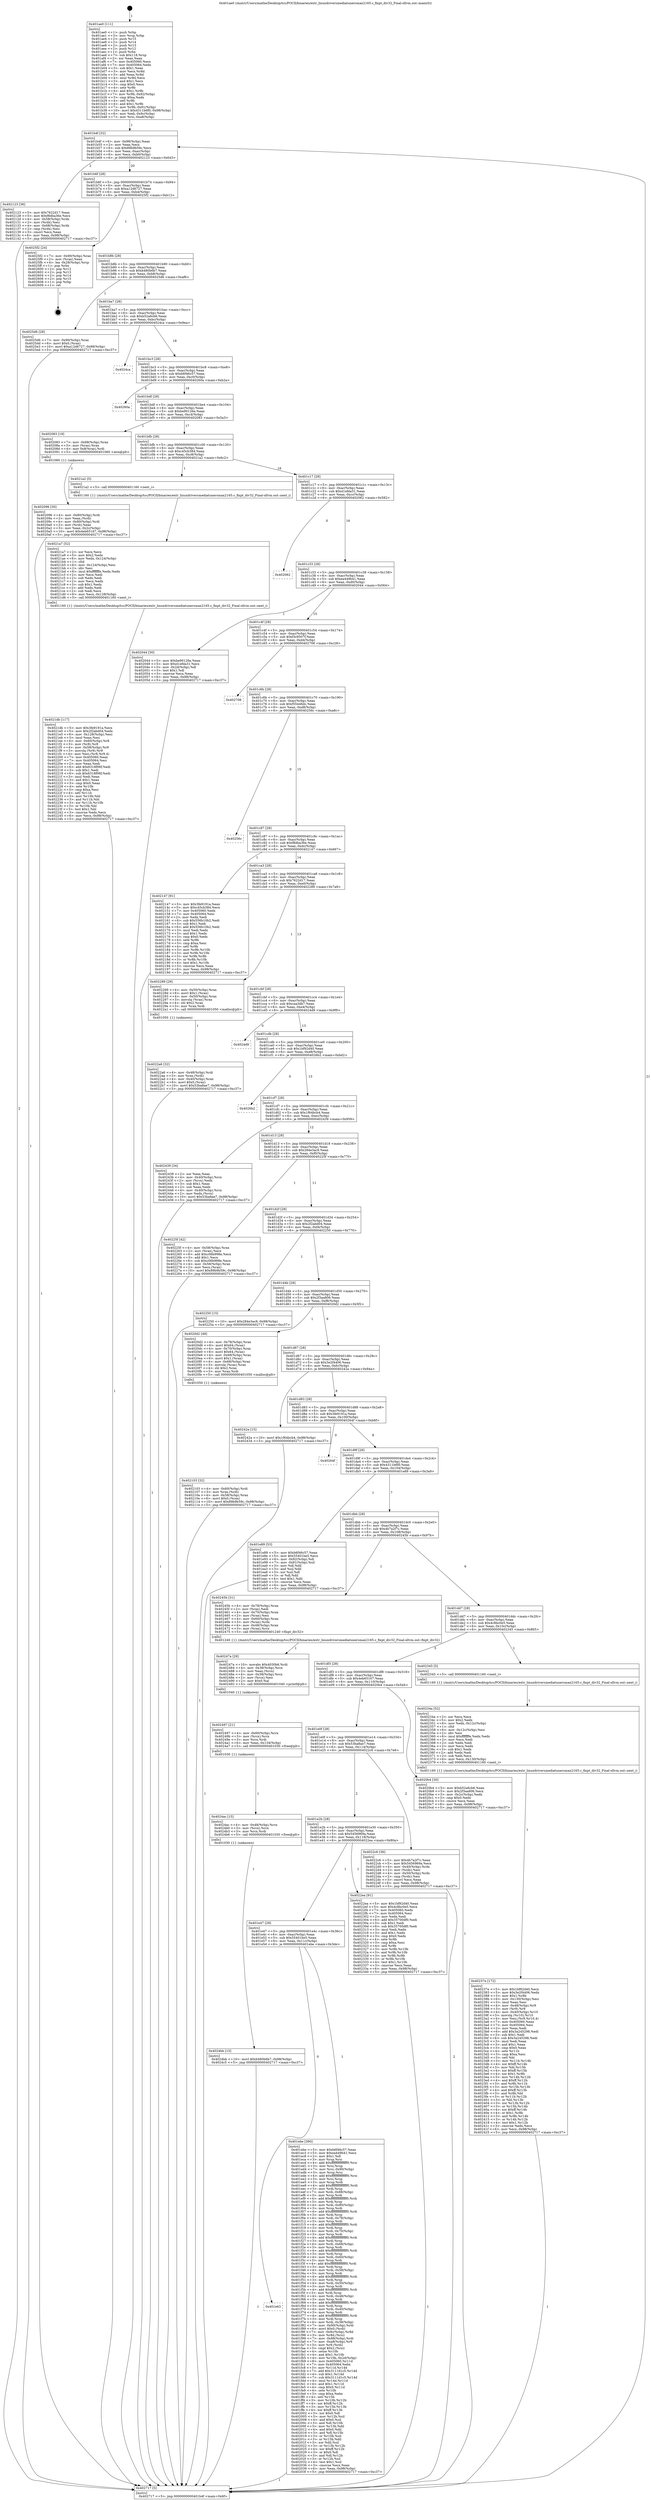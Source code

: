 digraph "0x401ae0" {
  label = "0x401ae0 (/mnt/c/Users/mathe/Desktop/tcc/POCII/binaries/extr_linuxdriversmediatunersmax2165.c_fixpt_div32_Final-ollvm.out::main(0))"
  labelloc = "t"
  node[shape=record]

  Entry [label="",width=0.3,height=0.3,shape=circle,fillcolor=black,style=filled]
  "0x401b4f" [label="{
     0x401b4f [32]\l
     | [instrs]\l
     &nbsp;&nbsp;0x401b4f \<+6\>: mov -0x98(%rbp),%eax\l
     &nbsp;&nbsp;0x401b55 \<+2\>: mov %eax,%ecx\l
     &nbsp;&nbsp;0x401b57 \<+6\>: sub $0x89b9b59c,%ecx\l
     &nbsp;&nbsp;0x401b5d \<+6\>: mov %eax,-0xac(%rbp)\l
     &nbsp;&nbsp;0x401b63 \<+6\>: mov %ecx,-0xb0(%rbp)\l
     &nbsp;&nbsp;0x401b69 \<+6\>: je 0000000000402123 \<main+0x643\>\l
  }"]
  "0x402123" [label="{
     0x402123 [36]\l
     | [instrs]\l
     &nbsp;&nbsp;0x402123 \<+5\>: mov $0x7622d17,%eax\l
     &nbsp;&nbsp;0x402128 \<+5\>: mov $0xf8dba36e,%ecx\l
     &nbsp;&nbsp;0x40212d \<+4\>: mov -0x58(%rbp),%rdx\l
     &nbsp;&nbsp;0x402131 \<+2\>: mov (%rdx),%esi\l
     &nbsp;&nbsp;0x402133 \<+4\>: mov -0x68(%rbp),%rdx\l
     &nbsp;&nbsp;0x402137 \<+2\>: cmp (%rdx),%esi\l
     &nbsp;&nbsp;0x402139 \<+3\>: cmovl %ecx,%eax\l
     &nbsp;&nbsp;0x40213c \<+6\>: mov %eax,-0x98(%rbp)\l
     &nbsp;&nbsp;0x402142 \<+5\>: jmp 0000000000402717 \<main+0xc37\>\l
  }"]
  "0x401b6f" [label="{
     0x401b6f [28]\l
     | [instrs]\l
     &nbsp;&nbsp;0x401b6f \<+5\>: jmp 0000000000401b74 \<main+0x94\>\l
     &nbsp;&nbsp;0x401b74 \<+6\>: mov -0xac(%rbp),%eax\l
     &nbsp;&nbsp;0x401b7a \<+5\>: sub $0xa12d6727,%eax\l
     &nbsp;&nbsp;0x401b7f \<+6\>: mov %eax,-0xb4(%rbp)\l
     &nbsp;&nbsp;0x401b85 \<+6\>: je 00000000004025f2 \<main+0xb12\>\l
  }"]
  Exit [label="",width=0.3,height=0.3,shape=circle,fillcolor=black,style=filled,peripheries=2]
  "0x4025f2" [label="{
     0x4025f2 [24]\l
     | [instrs]\l
     &nbsp;&nbsp;0x4025f2 \<+7\>: mov -0x90(%rbp),%rax\l
     &nbsp;&nbsp;0x4025f9 \<+2\>: mov (%rax),%eax\l
     &nbsp;&nbsp;0x4025fb \<+4\>: lea -0x28(%rbp),%rsp\l
     &nbsp;&nbsp;0x4025ff \<+1\>: pop %rbx\l
     &nbsp;&nbsp;0x402600 \<+2\>: pop %r12\l
     &nbsp;&nbsp;0x402602 \<+2\>: pop %r13\l
     &nbsp;&nbsp;0x402604 \<+2\>: pop %r14\l
     &nbsp;&nbsp;0x402606 \<+2\>: pop %r15\l
     &nbsp;&nbsp;0x402608 \<+1\>: pop %rbp\l
     &nbsp;&nbsp;0x402609 \<+1\>: ret\l
  }"]
  "0x401b8b" [label="{
     0x401b8b [28]\l
     | [instrs]\l
     &nbsp;&nbsp;0x401b8b \<+5\>: jmp 0000000000401b90 \<main+0xb0\>\l
     &nbsp;&nbsp;0x401b90 \<+6\>: mov -0xac(%rbp),%eax\l
     &nbsp;&nbsp;0x401b96 \<+5\>: sub $0xb480b6b7,%eax\l
     &nbsp;&nbsp;0x401b9b \<+6\>: mov %eax,-0xb8(%rbp)\l
     &nbsp;&nbsp;0x401ba1 \<+6\>: je 00000000004025d6 \<main+0xaf6\>\l
  }"]
  "0x4024bb" [label="{
     0x4024bb [15]\l
     | [instrs]\l
     &nbsp;&nbsp;0x4024bb \<+10\>: movl $0xb480b6b7,-0x98(%rbp)\l
     &nbsp;&nbsp;0x4024c5 \<+5\>: jmp 0000000000402717 \<main+0xc37\>\l
  }"]
  "0x4025d6" [label="{
     0x4025d6 [28]\l
     | [instrs]\l
     &nbsp;&nbsp;0x4025d6 \<+7\>: mov -0x90(%rbp),%rax\l
     &nbsp;&nbsp;0x4025dd \<+6\>: movl $0x0,(%rax)\l
     &nbsp;&nbsp;0x4025e3 \<+10\>: movl $0xa12d6727,-0x98(%rbp)\l
     &nbsp;&nbsp;0x4025ed \<+5\>: jmp 0000000000402717 \<main+0xc37\>\l
  }"]
  "0x401ba7" [label="{
     0x401ba7 [28]\l
     | [instrs]\l
     &nbsp;&nbsp;0x401ba7 \<+5\>: jmp 0000000000401bac \<main+0xcc\>\l
     &nbsp;&nbsp;0x401bac \<+6\>: mov -0xac(%rbp),%eax\l
     &nbsp;&nbsp;0x401bb2 \<+5\>: sub $0xb52a6cb6,%eax\l
     &nbsp;&nbsp;0x401bb7 \<+6\>: mov %eax,-0xbc(%rbp)\l
     &nbsp;&nbsp;0x401bbd \<+6\>: je 00000000004024ca \<main+0x9ea\>\l
  }"]
  "0x4024ac" [label="{
     0x4024ac [15]\l
     | [instrs]\l
     &nbsp;&nbsp;0x4024ac \<+4\>: mov -0x48(%rbp),%rcx\l
     &nbsp;&nbsp;0x4024b0 \<+3\>: mov (%rcx),%rcx\l
     &nbsp;&nbsp;0x4024b3 \<+3\>: mov %rcx,%rdi\l
     &nbsp;&nbsp;0x4024b6 \<+5\>: call 0000000000401030 \<free@plt\>\l
     | [calls]\l
     &nbsp;&nbsp;0x401030 \{1\} (unknown)\l
  }"]
  "0x4024ca" [label="{
     0x4024ca\l
  }", style=dashed]
  "0x401bc3" [label="{
     0x401bc3 [28]\l
     | [instrs]\l
     &nbsp;&nbsp;0x401bc3 \<+5\>: jmp 0000000000401bc8 \<main+0xe8\>\l
     &nbsp;&nbsp;0x401bc8 \<+6\>: mov -0xac(%rbp),%eax\l
     &nbsp;&nbsp;0x401bce \<+5\>: sub $0xb6f46c57,%eax\l
     &nbsp;&nbsp;0x401bd3 \<+6\>: mov %eax,-0xc0(%rbp)\l
     &nbsp;&nbsp;0x401bd9 \<+6\>: je 000000000040260a \<main+0xb2a\>\l
  }"]
  "0x402497" [label="{
     0x402497 [21]\l
     | [instrs]\l
     &nbsp;&nbsp;0x402497 \<+4\>: mov -0x60(%rbp),%rcx\l
     &nbsp;&nbsp;0x40249b \<+3\>: mov (%rcx),%rcx\l
     &nbsp;&nbsp;0x40249e \<+3\>: mov %rcx,%rdi\l
     &nbsp;&nbsp;0x4024a1 \<+6\>: mov %eax,-0x134(%rbp)\l
     &nbsp;&nbsp;0x4024a7 \<+5\>: call 0000000000401030 \<free@plt\>\l
     | [calls]\l
     &nbsp;&nbsp;0x401030 \{1\} (unknown)\l
  }"]
  "0x40260a" [label="{
     0x40260a\l
  }", style=dashed]
  "0x401bdf" [label="{
     0x401bdf [28]\l
     | [instrs]\l
     &nbsp;&nbsp;0x401bdf \<+5\>: jmp 0000000000401be4 \<main+0x104\>\l
     &nbsp;&nbsp;0x401be4 \<+6\>: mov -0xac(%rbp),%eax\l
     &nbsp;&nbsp;0x401bea \<+5\>: sub $0xbe90126e,%eax\l
     &nbsp;&nbsp;0x401bef \<+6\>: mov %eax,-0xc4(%rbp)\l
     &nbsp;&nbsp;0x401bf5 \<+6\>: je 0000000000402083 \<main+0x5a3\>\l
  }"]
  "0x40247a" [label="{
     0x40247a [29]\l
     | [instrs]\l
     &nbsp;&nbsp;0x40247a \<+10\>: movabs $0x4030b6,%rdi\l
     &nbsp;&nbsp;0x402484 \<+4\>: mov -0x38(%rbp),%rcx\l
     &nbsp;&nbsp;0x402488 \<+2\>: mov %eax,(%rcx)\l
     &nbsp;&nbsp;0x40248a \<+4\>: mov -0x38(%rbp),%rcx\l
     &nbsp;&nbsp;0x40248e \<+2\>: mov (%rcx),%esi\l
     &nbsp;&nbsp;0x402490 \<+2\>: mov $0x0,%al\l
     &nbsp;&nbsp;0x402492 \<+5\>: call 0000000000401040 \<printf@plt\>\l
     | [calls]\l
     &nbsp;&nbsp;0x401040 \{1\} (unknown)\l
  }"]
  "0x402083" [label="{
     0x402083 [19]\l
     | [instrs]\l
     &nbsp;&nbsp;0x402083 \<+7\>: mov -0x88(%rbp),%rax\l
     &nbsp;&nbsp;0x40208a \<+3\>: mov (%rax),%rax\l
     &nbsp;&nbsp;0x40208d \<+4\>: mov 0x8(%rax),%rdi\l
     &nbsp;&nbsp;0x402091 \<+5\>: call 0000000000401060 \<atoi@plt\>\l
     | [calls]\l
     &nbsp;&nbsp;0x401060 \{1\} (unknown)\l
  }"]
  "0x401bfb" [label="{
     0x401bfb [28]\l
     | [instrs]\l
     &nbsp;&nbsp;0x401bfb \<+5\>: jmp 0000000000401c00 \<main+0x120\>\l
     &nbsp;&nbsp;0x401c00 \<+6\>: mov -0xac(%rbp),%eax\l
     &nbsp;&nbsp;0x401c06 \<+5\>: sub $0xc45cb384,%eax\l
     &nbsp;&nbsp;0x401c0b \<+6\>: mov %eax,-0xc8(%rbp)\l
     &nbsp;&nbsp;0x401c11 \<+6\>: je 00000000004021a2 \<main+0x6c2\>\l
  }"]
  "0x40237e" [label="{
     0x40237e [172]\l
     | [instrs]\l
     &nbsp;&nbsp;0x40237e \<+5\>: mov $0x1bf92d40,%ecx\l
     &nbsp;&nbsp;0x402383 \<+5\>: mov $0x3e2f4406,%edx\l
     &nbsp;&nbsp;0x402388 \<+3\>: mov $0x1,%r8b\l
     &nbsp;&nbsp;0x40238b \<+6\>: mov -0x130(%rbp),%esi\l
     &nbsp;&nbsp;0x402391 \<+3\>: imul %eax,%esi\l
     &nbsp;&nbsp;0x402394 \<+4\>: mov -0x48(%rbp),%r9\l
     &nbsp;&nbsp;0x402398 \<+3\>: mov (%r9),%r9\l
     &nbsp;&nbsp;0x40239b \<+4\>: mov -0x40(%rbp),%r10\l
     &nbsp;&nbsp;0x40239f \<+3\>: movslq (%r10),%r10\l
     &nbsp;&nbsp;0x4023a2 \<+4\>: mov %esi,(%r9,%r10,4)\l
     &nbsp;&nbsp;0x4023a6 \<+7\>: mov 0x405060,%eax\l
     &nbsp;&nbsp;0x4023ad \<+7\>: mov 0x405064,%esi\l
     &nbsp;&nbsp;0x4023b4 \<+2\>: mov %eax,%edi\l
     &nbsp;&nbsp;0x4023b6 \<+6\>: add $0x3a245298,%edi\l
     &nbsp;&nbsp;0x4023bc \<+3\>: sub $0x1,%edi\l
     &nbsp;&nbsp;0x4023bf \<+6\>: sub $0x3a245298,%edi\l
     &nbsp;&nbsp;0x4023c5 \<+3\>: imul %edi,%eax\l
     &nbsp;&nbsp;0x4023c8 \<+3\>: and $0x1,%eax\l
     &nbsp;&nbsp;0x4023cb \<+3\>: cmp $0x0,%eax\l
     &nbsp;&nbsp;0x4023ce \<+4\>: sete %r11b\l
     &nbsp;&nbsp;0x4023d2 \<+3\>: cmp $0xa,%esi\l
     &nbsp;&nbsp;0x4023d5 \<+3\>: setl %bl\l
     &nbsp;&nbsp;0x4023d8 \<+3\>: mov %r11b,%r14b\l
     &nbsp;&nbsp;0x4023db \<+4\>: xor $0xff,%r14b\l
     &nbsp;&nbsp;0x4023df \<+3\>: mov %bl,%r15b\l
     &nbsp;&nbsp;0x4023e2 \<+4\>: xor $0xff,%r15b\l
     &nbsp;&nbsp;0x4023e6 \<+4\>: xor $0x1,%r8b\l
     &nbsp;&nbsp;0x4023ea \<+3\>: mov %r14b,%r12b\l
     &nbsp;&nbsp;0x4023ed \<+4\>: and $0xff,%r12b\l
     &nbsp;&nbsp;0x4023f1 \<+3\>: and %r8b,%r11b\l
     &nbsp;&nbsp;0x4023f4 \<+3\>: mov %r15b,%r13b\l
     &nbsp;&nbsp;0x4023f7 \<+4\>: and $0xff,%r13b\l
     &nbsp;&nbsp;0x4023fb \<+3\>: and %r8b,%bl\l
     &nbsp;&nbsp;0x4023fe \<+3\>: or %r11b,%r12b\l
     &nbsp;&nbsp;0x402401 \<+3\>: or %bl,%r13b\l
     &nbsp;&nbsp;0x402404 \<+3\>: xor %r13b,%r12b\l
     &nbsp;&nbsp;0x402407 \<+3\>: or %r15b,%r14b\l
     &nbsp;&nbsp;0x40240a \<+4\>: xor $0xff,%r14b\l
     &nbsp;&nbsp;0x40240e \<+4\>: or $0x1,%r8b\l
     &nbsp;&nbsp;0x402412 \<+3\>: and %r8b,%r14b\l
     &nbsp;&nbsp;0x402415 \<+3\>: or %r14b,%r12b\l
     &nbsp;&nbsp;0x402418 \<+4\>: test $0x1,%r12b\l
     &nbsp;&nbsp;0x40241c \<+3\>: cmovne %edx,%ecx\l
     &nbsp;&nbsp;0x40241f \<+6\>: mov %ecx,-0x98(%rbp)\l
     &nbsp;&nbsp;0x402425 \<+5\>: jmp 0000000000402717 \<main+0xc37\>\l
  }"]
  "0x4021a2" [label="{
     0x4021a2 [5]\l
     | [instrs]\l
     &nbsp;&nbsp;0x4021a2 \<+5\>: call 0000000000401160 \<next_i\>\l
     | [calls]\l
     &nbsp;&nbsp;0x401160 \{1\} (/mnt/c/Users/mathe/Desktop/tcc/POCII/binaries/extr_linuxdriversmediatunersmax2165.c_fixpt_div32_Final-ollvm.out::next_i)\l
  }"]
  "0x401c17" [label="{
     0x401c17 [28]\l
     | [instrs]\l
     &nbsp;&nbsp;0x401c17 \<+5\>: jmp 0000000000401c1c \<main+0x13c\>\l
     &nbsp;&nbsp;0x401c1c \<+6\>: mov -0xac(%rbp),%eax\l
     &nbsp;&nbsp;0x401c22 \<+5\>: sub $0xd1efda31,%eax\l
     &nbsp;&nbsp;0x401c27 \<+6\>: mov %eax,-0xcc(%rbp)\l
     &nbsp;&nbsp;0x401c2d \<+6\>: je 0000000000402062 \<main+0x582\>\l
  }"]
  "0x40234a" [label="{
     0x40234a [52]\l
     | [instrs]\l
     &nbsp;&nbsp;0x40234a \<+2\>: xor %ecx,%ecx\l
     &nbsp;&nbsp;0x40234c \<+5\>: mov $0x2,%edx\l
     &nbsp;&nbsp;0x402351 \<+6\>: mov %edx,-0x12c(%rbp)\l
     &nbsp;&nbsp;0x402357 \<+1\>: cltd\l
     &nbsp;&nbsp;0x402358 \<+6\>: mov -0x12c(%rbp),%esi\l
     &nbsp;&nbsp;0x40235e \<+2\>: idiv %esi\l
     &nbsp;&nbsp;0x402360 \<+6\>: imul $0xfffffffe,%edx,%edx\l
     &nbsp;&nbsp;0x402366 \<+2\>: mov %ecx,%edi\l
     &nbsp;&nbsp;0x402368 \<+2\>: sub %edx,%edi\l
     &nbsp;&nbsp;0x40236a \<+2\>: mov %ecx,%edx\l
     &nbsp;&nbsp;0x40236c \<+3\>: sub $0x1,%edx\l
     &nbsp;&nbsp;0x40236f \<+2\>: add %edx,%edi\l
     &nbsp;&nbsp;0x402371 \<+2\>: sub %edi,%ecx\l
     &nbsp;&nbsp;0x402373 \<+6\>: mov %ecx,-0x130(%rbp)\l
     &nbsp;&nbsp;0x402379 \<+5\>: call 0000000000401160 \<next_i\>\l
     | [calls]\l
     &nbsp;&nbsp;0x401160 \{1\} (/mnt/c/Users/mathe/Desktop/tcc/POCII/binaries/extr_linuxdriversmediatunersmax2165.c_fixpt_div32_Final-ollvm.out::next_i)\l
  }"]
  "0x402062" [label="{
     0x402062\l
  }", style=dashed]
  "0x401c33" [label="{
     0x401c33 [28]\l
     | [instrs]\l
     &nbsp;&nbsp;0x401c33 \<+5\>: jmp 0000000000401c38 \<main+0x158\>\l
     &nbsp;&nbsp;0x401c38 \<+6\>: mov -0xac(%rbp),%eax\l
     &nbsp;&nbsp;0x401c3e \<+5\>: sub $0xea449b41,%eax\l
     &nbsp;&nbsp;0x401c43 \<+6\>: mov %eax,-0xd0(%rbp)\l
     &nbsp;&nbsp;0x401c49 \<+6\>: je 0000000000402044 \<main+0x564\>\l
  }"]
  "0x4022a6" [label="{
     0x4022a6 [32]\l
     | [instrs]\l
     &nbsp;&nbsp;0x4022a6 \<+4\>: mov -0x48(%rbp),%rdi\l
     &nbsp;&nbsp;0x4022aa \<+3\>: mov %rax,(%rdi)\l
     &nbsp;&nbsp;0x4022ad \<+4\>: mov -0x40(%rbp),%rax\l
     &nbsp;&nbsp;0x4022b1 \<+6\>: movl $0x0,(%rax)\l
     &nbsp;&nbsp;0x4022b7 \<+10\>: movl $0x53ba8ae7,-0x98(%rbp)\l
     &nbsp;&nbsp;0x4022c1 \<+5\>: jmp 0000000000402717 \<main+0xc37\>\l
  }"]
  "0x402044" [label="{
     0x402044 [30]\l
     | [instrs]\l
     &nbsp;&nbsp;0x402044 \<+5\>: mov $0xbe90126e,%eax\l
     &nbsp;&nbsp;0x402049 \<+5\>: mov $0xd1efda31,%ecx\l
     &nbsp;&nbsp;0x40204e \<+3\>: mov -0x2d(%rbp),%dl\l
     &nbsp;&nbsp;0x402051 \<+3\>: test $0x1,%dl\l
     &nbsp;&nbsp;0x402054 \<+3\>: cmovne %ecx,%eax\l
     &nbsp;&nbsp;0x402057 \<+6\>: mov %eax,-0x98(%rbp)\l
     &nbsp;&nbsp;0x40205d \<+5\>: jmp 0000000000402717 \<main+0xc37\>\l
  }"]
  "0x401c4f" [label="{
     0x401c4f [28]\l
     | [instrs]\l
     &nbsp;&nbsp;0x401c4f \<+5\>: jmp 0000000000401c54 \<main+0x174\>\l
     &nbsp;&nbsp;0x401c54 \<+6\>: mov -0xac(%rbp),%eax\l
     &nbsp;&nbsp;0x401c5a \<+5\>: sub $0xf3c9507f,%eax\l
     &nbsp;&nbsp;0x401c5f \<+6\>: mov %eax,-0xd4(%rbp)\l
     &nbsp;&nbsp;0x401c65 \<+6\>: je 0000000000402708 \<main+0xc28\>\l
  }"]
  "0x4021db" [label="{
     0x4021db [117]\l
     | [instrs]\l
     &nbsp;&nbsp;0x4021db \<+5\>: mov $0x3fe9191a,%ecx\l
     &nbsp;&nbsp;0x4021e0 \<+5\>: mov $0x2f2abd04,%edx\l
     &nbsp;&nbsp;0x4021e5 \<+6\>: mov -0x128(%rbp),%esi\l
     &nbsp;&nbsp;0x4021eb \<+3\>: imul %eax,%esi\l
     &nbsp;&nbsp;0x4021ee \<+4\>: mov -0x60(%rbp),%r8\l
     &nbsp;&nbsp;0x4021f2 \<+3\>: mov (%r8),%r8\l
     &nbsp;&nbsp;0x4021f5 \<+4\>: mov -0x58(%rbp),%r9\l
     &nbsp;&nbsp;0x4021f9 \<+3\>: movslq (%r9),%r9\l
     &nbsp;&nbsp;0x4021fc \<+4\>: mov %esi,(%r8,%r9,4)\l
     &nbsp;&nbsp;0x402200 \<+7\>: mov 0x405060,%eax\l
     &nbsp;&nbsp;0x402207 \<+7\>: mov 0x405064,%esi\l
     &nbsp;&nbsp;0x40220e \<+2\>: mov %eax,%edi\l
     &nbsp;&nbsp;0x402210 \<+6\>: add $0x6318f06f,%edi\l
     &nbsp;&nbsp;0x402216 \<+3\>: sub $0x1,%edi\l
     &nbsp;&nbsp;0x402219 \<+6\>: sub $0x6318f06f,%edi\l
     &nbsp;&nbsp;0x40221f \<+3\>: imul %edi,%eax\l
     &nbsp;&nbsp;0x402222 \<+3\>: and $0x1,%eax\l
     &nbsp;&nbsp;0x402225 \<+3\>: cmp $0x0,%eax\l
     &nbsp;&nbsp;0x402228 \<+4\>: sete %r10b\l
     &nbsp;&nbsp;0x40222c \<+3\>: cmp $0xa,%esi\l
     &nbsp;&nbsp;0x40222f \<+4\>: setl %r11b\l
     &nbsp;&nbsp;0x402233 \<+3\>: mov %r10b,%bl\l
     &nbsp;&nbsp;0x402236 \<+3\>: and %r11b,%bl\l
     &nbsp;&nbsp;0x402239 \<+3\>: xor %r11b,%r10b\l
     &nbsp;&nbsp;0x40223c \<+3\>: or %r10b,%bl\l
     &nbsp;&nbsp;0x40223f \<+3\>: test $0x1,%bl\l
     &nbsp;&nbsp;0x402242 \<+3\>: cmovne %edx,%ecx\l
     &nbsp;&nbsp;0x402245 \<+6\>: mov %ecx,-0x98(%rbp)\l
     &nbsp;&nbsp;0x40224b \<+5\>: jmp 0000000000402717 \<main+0xc37\>\l
  }"]
  "0x402708" [label="{
     0x402708\l
  }", style=dashed]
  "0x401c6b" [label="{
     0x401c6b [28]\l
     | [instrs]\l
     &nbsp;&nbsp;0x401c6b \<+5\>: jmp 0000000000401c70 \<main+0x190\>\l
     &nbsp;&nbsp;0x401c70 \<+6\>: mov -0xac(%rbp),%eax\l
     &nbsp;&nbsp;0x401c76 \<+5\>: sub $0xf55446dc,%eax\l
     &nbsp;&nbsp;0x401c7b \<+6\>: mov %eax,-0xd8(%rbp)\l
     &nbsp;&nbsp;0x401c81 \<+6\>: je 000000000040256c \<main+0xa8c\>\l
  }"]
  "0x4021a7" [label="{
     0x4021a7 [52]\l
     | [instrs]\l
     &nbsp;&nbsp;0x4021a7 \<+2\>: xor %ecx,%ecx\l
     &nbsp;&nbsp;0x4021a9 \<+5\>: mov $0x2,%edx\l
     &nbsp;&nbsp;0x4021ae \<+6\>: mov %edx,-0x124(%rbp)\l
     &nbsp;&nbsp;0x4021b4 \<+1\>: cltd\l
     &nbsp;&nbsp;0x4021b5 \<+6\>: mov -0x124(%rbp),%esi\l
     &nbsp;&nbsp;0x4021bb \<+2\>: idiv %esi\l
     &nbsp;&nbsp;0x4021bd \<+6\>: imul $0xfffffffe,%edx,%edx\l
     &nbsp;&nbsp;0x4021c3 \<+2\>: mov %ecx,%edi\l
     &nbsp;&nbsp;0x4021c5 \<+2\>: sub %edx,%edi\l
     &nbsp;&nbsp;0x4021c7 \<+2\>: mov %ecx,%edx\l
     &nbsp;&nbsp;0x4021c9 \<+3\>: sub $0x1,%edx\l
     &nbsp;&nbsp;0x4021cc \<+2\>: add %edx,%edi\l
     &nbsp;&nbsp;0x4021ce \<+2\>: sub %edi,%ecx\l
     &nbsp;&nbsp;0x4021d0 \<+6\>: mov %ecx,-0x128(%rbp)\l
     &nbsp;&nbsp;0x4021d6 \<+5\>: call 0000000000401160 \<next_i\>\l
     | [calls]\l
     &nbsp;&nbsp;0x401160 \{1\} (/mnt/c/Users/mathe/Desktop/tcc/POCII/binaries/extr_linuxdriversmediatunersmax2165.c_fixpt_div32_Final-ollvm.out::next_i)\l
  }"]
  "0x40256c" [label="{
     0x40256c\l
  }", style=dashed]
  "0x401c87" [label="{
     0x401c87 [28]\l
     | [instrs]\l
     &nbsp;&nbsp;0x401c87 \<+5\>: jmp 0000000000401c8c \<main+0x1ac\>\l
     &nbsp;&nbsp;0x401c8c \<+6\>: mov -0xac(%rbp),%eax\l
     &nbsp;&nbsp;0x401c92 \<+5\>: sub $0xf8dba36e,%eax\l
     &nbsp;&nbsp;0x401c97 \<+6\>: mov %eax,-0xdc(%rbp)\l
     &nbsp;&nbsp;0x401c9d \<+6\>: je 0000000000402147 \<main+0x667\>\l
  }"]
  "0x402103" [label="{
     0x402103 [32]\l
     | [instrs]\l
     &nbsp;&nbsp;0x402103 \<+4\>: mov -0x60(%rbp),%rdi\l
     &nbsp;&nbsp;0x402107 \<+3\>: mov %rax,(%rdi)\l
     &nbsp;&nbsp;0x40210a \<+4\>: mov -0x58(%rbp),%rax\l
     &nbsp;&nbsp;0x40210e \<+6\>: movl $0x0,(%rax)\l
     &nbsp;&nbsp;0x402114 \<+10\>: movl $0x89b9b59c,-0x98(%rbp)\l
     &nbsp;&nbsp;0x40211e \<+5\>: jmp 0000000000402717 \<main+0xc37\>\l
  }"]
  "0x402147" [label="{
     0x402147 [91]\l
     | [instrs]\l
     &nbsp;&nbsp;0x402147 \<+5\>: mov $0x3fe9191a,%eax\l
     &nbsp;&nbsp;0x40214c \<+5\>: mov $0xc45cb384,%ecx\l
     &nbsp;&nbsp;0x402151 \<+7\>: mov 0x405060,%edx\l
     &nbsp;&nbsp;0x402158 \<+7\>: mov 0x405064,%esi\l
     &nbsp;&nbsp;0x40215f \<+2\>: mov %edx,%edi\l
     &nbsp;&nbsp;0x402161 \<+6\>: sub $0x556b10b2,%edi\l
     &nbsp;&nbsp;0x402167 \<+3\>: sub $0x1,%edi\l
     &nbsp;&nbsp;0x40216a \<+6\>: add $0x556b10b2,%edi\l
     &nbsp;&nbsp;0x402170 \<+3\>: imul %edi,%edx\l
     &nbsp;&nbsp;0x402173 \<+3\>: and $0x1,%edx\l
     &nbsp;&nbsp;0x402176 \<+3\>: cmp $0x0,%edx\l
     &nbsp;&nbsp;0x402179 \<+4\>: sete %r8b\l
     &nbsp;&nbsp;0x40217d \<+3\>: cmp $0xa,%esi\l
     &nbsp;&nbsp;0x402180 \<+4\>: setl %r9b\l
     &nbsp;&nbsp;0x402184 \<+3\>: mov %r8b,%r10b\l
     &nbsp;&nbsp;0x402187 \<+3\>: and %r9b,%r10b\l
     &nbsp;&nbsp;0x40218a \<+3\>: xor %r9b,%r8b\l
     &nbsp;&nbsp;0x40218d \<+3\>: or %r8b,%r10b\l
     &nbsp;&nbsp;0x402190 \<+4\>: test $0x1,%r10b\l
     &nbsp;&nbsp;0x402194 \<+3\>: cmovne %ecx,%eax\l
     &nbsp;&nbsp;0x402197 \<+6\>: mov %eax,-0x98(%rbp)\l
     &nbsp;&nbsp;0x40219d \<+5\>: jmp 0000000000402717 \<main+0xc37\>\l
  }"]
  "0x401ca3" [label="{
     0x401ca3 [28]\l
     | [instrs]\l
     &nbsp;&nbsp;0x401ca3 \<+5\>: jmp 0000000000401ca8 \<main+0x1c8\>\l
     &nbsp;&nbsp;0x401ca8 \<+6\>: mov -0xac(%rbp),%eax\l
     &nbsp;&nbsp;0x401cae \<+5\>: sub $0x7622d17,%eax\l
     &nbsp;&nbsp;0x401cb3 \<+6\>: mov %eax,-0xe0(%rbp)\l
     &nbsp;&nbsp;0x401cb9 \<+6\>: je 0000000000402289 \<main+0x7a9\>\l
  }"]
  "0x402096" [label="{
     0x402096 [30]\l
     | [instrs]\l
     &nbsp;&nbsp;0x402096 \<+4\>: mov -0x80(%rbp),%rdi\l
     &nbsp;&nbsp;0x40209a \<+2\>: mov %eax,(%rdi)\l
     &nbsp;&nbsp;0x40209c \<+4\>: mov -0x80(%rbp),%rdi\l
     &nbsp;&nbsp;0x4020a0 \<+2\>: mov (%rdi),%eax\l
     &nbsp;&nbsp;0x4020a2 \<+3\>: mov %eax,-0x2c(%rbp)\l
     &nbsp;&nbsp;0x4020a5 \<+10\>: movl $0x4eb65167,-0x98(%rbp)\l
     &nbsp;&nbsp;0x4020af \<+5\>: jmp 0000000000402717 \<main+0xc37\>\l
  }"]
  "0x402289" [label="{
     0x402289 [29]\l
     | [instrs]\l
     &nbsp;&nbsp;0x402289 \<+4\>: mov -0x50(%rbp),%rax\l
     &nbsp;&nbsp;0x40228d \<+6\>: movl $0x1,(%rax)\l
     &nbsp;&nbsp;0x402293 \<+4\>: mov -0x50(%rbp),%rax\l
     &nbsp;&nbsp;0x402297 \<+3\>: movslq (%rax),%rax\l
     &nbsp;&nbsp;0x40229a \<+4\>: shl $0x2,%rax\l
     &nbsp;&nbsp;0x40229e \<+3\>: mov %rax,%rdi\l
     &nbsp;&nbsp;0x4022a1 \<+5\>: call 0000000000401050 \<malloc@plt\>\l
     | [calls]\l
     &nbsp;&nbsp;0x401050 \{1\} (unknown)\l
  }"]
  "0x401cbf" [label="{
     0x401cbf [28]\l
     | [instrs]\l
     &nbsp;&nbsp;0x401cbf \<+5\>: jmp 0000000000401cc4 \<main+0x1e4\>\l
     &nbsp;&nbsp;0x401cc4 \<+6\>: mov -0xac(%rbp),%eax\l
     &nbsp;&nbsp;0x401cca \<+5\>: sub $0xcaa3db7,%eax\l
     &nbsp;&nbsp;0x401ccf \<+6\>: mov %eax,-0xe4(%rbp)\l
     &nbsp;&nbsp;0x401cd5 \<+6\>: je 00000000004024d9 \<main+0x9f9\>\l
  }"]
  "0x401e63" [label="{
     0x401e63\l
  }", style=dashed]
  "0x4024d9" [label="{
     0x4024d9\l
  }", style=dashed]
  "0x401cdb" [label="{
     0x401cdb [28]\l
     | [instrs]\l
     &nbsp;&nbsp;0x401cdb \<+5\>: jmp 0000000000401ce0 \<main+0x200\>\l
     &nbsp;&nbsp;0x401ce0 \<+6\>: mov -0xac(%rbp),%eax\l
     &nbsp;&nbsp;0x401ce6 \<+5\>: sub $0x1bf92d40,%eax\l
     &nbsp;&nbsp;0x401ceb \<+6\>: mov %eax,-0xe8(%rbp)\l
     &nbsp;&nbsp;0x401cf1 \<+6\>: je 00000000004026b2 \<main+0xbd2\>\l
  }"]
  "0x401ebe" [label="{
     0x401ebe [390]\l
     | [instrs]\l
     &nbsp;&nbsp;0x401ebe \<+5\>: mov $0xb6f46c57,%eax\l
     &nbsp;&nbsp;0x401ec3 \<+5\>: mov $0xea449b41,%ecx\l
     &nbsp;&nbsp;0x401ec8 \<+2\>: mov $0x1,%dl\l
     &nbsp;&nbsp;0x401eca \<+3\>: mov %rsp,%rsi\l
     &nbsp;&nbsp;0x401ecd \<+4\>: add $0xfffffffffffffff0,%rsi\l
     &nbsp;&nbsp;0x401ed1 \<+3\>: mov %rsi,%rsp\l
     &nbsp;&nbsp;0x401ed4 \<+7\>: mov %rsi,-0x90(%rbp)\l
     &nbsp;&nbsp;0x401edb \<+3\>: mov %rsp,%rsi\l
     &nbsp;&nbsp;0x401ede \<+4\>: add $0xfffffffffffffff0,%rsi\l
     &nbsp;&nbsp;0x401ee2 \<+3\>: mov %rsi,%rsp\l
     &nbsp;&nbsp;0x401ee5 \<+3\>: mov %rsp,%rdi\l
     &nbsp;&nbsp;0x401ee8 \<+4\>: add $0xfffffffffffffff0,%rdi\l
     &nbsp;&nbsp;0x401eec \<+3\>: mov %rdi,%rsp\l
     &nbsp;&nbsp;0x401eef \<+7\>: mov %rdi,-0x88(%rbp)\l
     &nbsp;&nbsp;0x401ef6 \<+3\>: mov %rsp,%rdi\l
     &nbsp;&nbsp;0x401ef9 \<+4\>: add $0xfffffffffffffff0,%rdi\l
     &nbsp;&nbsp;0x401efd \<+3\>: mov %rdi,%rsp\l
     &nbsp;&nbsp;0x401f00 \<+4\>: mov %rdi,-0x80(%rbp)\l
     &nbsp;&nbsp;0x401f04 \<+3\>: mov %rsp,%rdi\l
     &nbsp;&nbsp;0x401f07 \<+4\>: add $0xfffffffffffffff0,%rdi\l
     &nbsp;&nbsp;0x401f0b \<+3\>: mov %rdi,%rsp\l
     &nbsp;&nbsp;0x401f0e \<+4\>: mov %rdi,-0x78(%rbp)\l
     &nbsp;&nbsp;0x401f12 \<+3\>: mov %rsp,%rdi\l
     &nbsp;&nbsp;0x401f15 \<+4\>: add $0xfffffffffffffff0,%rdi\l
     &nbsp;&nbsp;0x401f19 \<+3\>: mov %rdi,%rsp\l
     &nbsp;&nbsp;0x401f1c \<+4\>: mov %rdi,-0x70(%rbp)\l
     &nbsp;&nbsp;0x401f20 \<+3\>: mov %rsp,%rdi\l
     &nbsp;&nbsp;0x401f23 \<+4\>: add $0xfffffffffffffff0,%rdi\l
     &nbsp;&nbsp;0x401f27 \<+3\>: mov %rdi,%rsp\l
     &nbsp;&nbsp;0x401f2a \<+4\>: mov %rdi,-0x68(%rbp)\l
     &nbsp;&nbsp;0x401f2e \<+3\>: mov %rsp,%rdi\l
     &nbsp;&nbsp;0x401f31 \<+4\>: add $0xfffffffffffffff0,%rdi\l
     &nbsp;&nbsp;0x401f35 \<+3\>: mov %rdi,%rsp\l
     &nbsp;&nbsp;0x401f38 \<+4\>: mov %rdi,-0x60(%rbp)\l
     &nbsp;&nbsp;0x401f3c \<+3\>: mov %rsp,%rdi\l
     &nbsp;&nbsp;0x401f3f \<+4\>: add $0xfffffffffffffff0,%rdi\l
     &nbsp;&nbsp;0x401f43 \<+3\>: mov %rdi,%rsp\l
     &nbsp;&nbsp;0x401f46 \<+4\>: mov %rdi,-0x58(%rbp)\l
     &nbsp;&nbsp;0x401f4a \<+3\>: mov %rsp,%rdi\l
     &nbsp;&nbsp;0x401f4d \<+4\>: add $0xfffffffffffffff0,%rdi\l
     &nbsp;&nbsp;0x401f51 \<+3\>: mov %rdi,%rsp\l
     &nbsp;&nbsp;0x401f54 \<+4\>: mov %rdi,-0x50(%rbp)\l
     &nbsp;&nbsp;0x401f58 \<+3\>: mov %rsp,%rdi\l
     &nbsp;&nbsp;0x401f5b \<+4\>: add $0xfffffffffffffff0,%rdi\l
     &nbsp;&nbsp;0x401f5f \<+3\>: mov %rdi,%rsp\l
     &nbsp;&nbsp;0x401f62 \<+4\>: mov %rdi,-0x48(%rbp)\l
     &nbsp;&nbsp;0x401f66 \<+3\>: mov %rsp,%rdi\l
     &nbsp;&nbsp;0x401f69 \<+4\>: add $0xfffffffffffffff0,%rdi\l
     &nbsp;&nbsp;0x401f6d \<+3\>: mov %rdi,%rsp\l
     &nbsp;&nbsp;0x401f70 \<+4\>: mov %rdi,-0x40(%rbp)\l
     &nbsp;&nbsp;0x401f74 \<+3\>: mov %rsp,%rdi\l
     &nbsp;&nbsp;0x401f77 \<+4\>: add $0xfffffffffffffff0,%rdi\l
     &nbsp;&nbsp;0x401f7b \<+3\>: mov %rdi,%rsp\l
     &nbsp;&nbsp;0x401f7e \<+4\>: mov %rdi,-0x38(%rbp)\l
     &nbsp;&nbsp;0x401f82 \<+7\>: mov -0x90(%rbp),%rdi\l
     &nbsp;&nbsp;0x401f89 \<+6\>: movl $0x0,(%rdi)\l
     &nbsp;&nbsp;0x401f8f \<+7\>: mov -0x9c(%rbp),%r8d\l
     &nbsp;&nbsp;0x401f96 \<+3\>: mov %r8d,(%rsi)\l
     &nbsp;&nbsp;0x401f99 \<+7\>: mov -0x88(%rbp),%rdi\l
     &nbsp;&nbsp;0x401fa0 \<+7\>: mov -0xa8(%rbp),%r9\l
     &nbsp;&nbsp;0x401fa7 \<+3\>: mov %r9,(%rdi)\l
     &nbsp;&nbsp;0x401faa \<+3\>: cmpl $0x2,(%rsi)\l
     &nbsp;&nbsp;0x401fad \<+4\>: setne %r10b\l
     &nbsp;&nbsp;0x401fb1 \<+4\>: and $0x1,%r10b\l
     &nbsp;&nbsp;0x401fb5 \<+4\>: mov %r10b,-0x2d(%rbp)\l
     &nbsp;&nbsp;0x401fb9 \<+8\>: mov 0x405060,%r11d\l
     &nbsp;&nbsp;0x401fc1 \<+7\>: mov 0x405064,%ebx\l
     &nbsp;&nbsp;0x401fc8 \<+3\>: mov %r11d,%r14d\l
     &nbsp;&nbsp;0x401fcb \<+7\>: add $0x3111d1c5,%r14d\l
     &nbsp;&nbsp;0x401fd2 \<+4\>: sub $0x1,%r14d\l
     &nbsp;&nbsp;0x401fd6 \<+7\>: sub $0x3111d1c5,%r14d\l
     &nbsp;&nbsp;0x401fdd \<+4\>: imul %r14d,%r11d\l
     &nbsp;&nbsp;0x401fe1 \<+4\>: and $0x1,%r11d\l
     &nbsp;&nbsp;0x401fe5 \<+4\>: cmp $0x0,%r11d\l
     &nbsp;&nbsp;0x401fe9 \<+4\>: sete %r10b\l
     &nbsp;&nbsp;0x401fed \<+3\>: cmp $0xa,%ebx\l
     &nbsp;&nbsp;0x401ff0 \<+4\>: setl %r15b\l
     &nbsp;&nbsp;0x401ff4 \<+3\>: mov %r10b,%r12b\l
     &nbsp;&nbsp;0x401ff7 \<+4\>: xor $0xff,%r12b\l
     &nbsp;&nbsp;0x401ffb \<+3\>: mov %r15b,%r13b\l
     &nbsp;&nbsp;0x401ffe \<+4\>: xor $0xff,%r13b\l
     &nbsp;&nbsp;0x402002 \<+3\>: xor $0x0,%dl\l
     &nbsp;&nbsp;0x402005 \<+3\>: mov %r12b,%sil\l
     &nbsp;&nbsp;0x402008 \<+4\>: and $0x0,%sil\l
     &nbsp;&nbsp;0x40200c \<+3\>: and %dl,%r10b\l
     &nbsp;&nbsp;0x40200f \<+3\>: mov %r13b,%dil\l
     &nbsp;&nbsp;0x402012 \<+4\>: and $0x0,%dil\l
     &nbsp;&nbsp;0x402016 \<+3\>: and %dl,%r15b\l
     &nbsp;&nbsp;0x402019 \<+3\>: or %r10b,%sil\l
     &nbsp;&nbsp;0x40201c \<+3\>: or %r15b,%dil\l
     &nbsp;&nbsp;0x40201f \<+3\>: xor %dil,%sil\l
     &nbsp;&nbsp;0x402022 \<+3\>: or %r13b,%r12b\l
     &nbsp;&nbsp;0x402025 \<+4\>: xor $0xff,%r12b\l
     &nbsp;&nbsp;0x402029 \<+3\>: or $0x0,%dl\l
     &nbsp;&nbsp;0x40202c \<+3\>: and %dl,%r12b\l
     &nbsp;&nbsp;0x40202f \<+3\>: or %r12b,%sil\l
     &nbsp;&nbsp;0x402032 \<+4\>: test $0x1,%sil\l
     &nbsp;&nbsp;0x402036 \<+3\>: cmovne %ecx,%eax\l
     &nbsp;&nbsp;0x402039 \<+6\>: mov %eax,-0x98(%rbp)\l
     &nbsp;&nbsp;0x40203f \<+5\>: jmp 0000000000402717 \<main+0xc37\>\l
  }"]
  "0x4026b2" [label="{
     0x4026b2\l
  }", style=dashed]
  "0x401cf7" [label="{
     0x401cf7 [28]\l
     | [instrs]\l
     &nbsp;&nbsp;0x401cf7 \<+5\>: jmp 0000000000401cfc \<main+0x21c\>\l
     &nbsp;&nbsp;0x401cfc \<+6\>: mov -0xac(%rbp),%eax\l
     &nbsp;&nbsp;0x401d02 \<+5\>: sub $0x1f64bcb4,%eax\l
     &nbsp;&nbsp;0x401d07 \<+6\>: mov %eax,-0xec(%rbp)\l
     &nbsp;&nbsp;0x401d0d \<+6\>: je 0000000000402439 \<main+0x959\>\l
  }"]
  "0x401e47" [label="{
     0x401e47 [28]\l
     | [instrs]\l
     &nbsp;&nbsp;0x401e47 \<+5\>: jmp 0000000000401e4c \<main+0x36c\>\l
     &nbsp;&nbsp;0x401e4c \<+6\>: mov -0xac(%rbp),%eax\l
     &nbsp;&nbsp;0x401e52 \<+5\>: sub $0x55401be5,%eax\l
     &nbsp;&nbsp;0x401e57 \<+6\>: mov %eax,-0x11c(%rbp)\l
     &nbsp;&nbsp;0x401e5d \<+6\>: je 0000000000401ebe \<main+0x3de\>\l
  }"]
  "0x402439" [label="{
     0x402439 [34]\l
     | [instrs]\l
     &nbsp;&nbsp;0x402439 \<+2\>: xor %eax,%eax\l
     &nbsp;&nbsp;0x40243b \<+4\>: mov -0x40(%rbp),%rcx\l
     &nbsp;&nbsp;0x40243f \<+2\>: mov (%rcx),%edx\l
     &nbsp;&nbsp;0x402441 \<+3\>: sub $0x1,%eax\l
     &nbsp;&nbsp;0x402444 \<+2\>: sub %eax,%edx\l
     &nbsp;&nbsp;0x402446 \<+4\>: mov -0x40(%rbp),%rcx\l
     &nbsp;&nbsp;0x40244a \<+2\>: mov %edx,(%rcx)\l
     &nbsp;&nbsp;0x40244c \<+10\>: movl $0x53ba8ae7,-0x98(%rbp)\l
     &nbsp;&nbsp;0x402456 \<+5\>: jmp 0000000000402717 \<main+0xc37\>\l
  }"]
  "0x401d13" [label="{
     0x401d13 [28]\l
     | [instrs]\l
     &nbsp;&nbsp;0x401d13 \<+5\>: jmp 0000000000401d18 \<main+0x238\>\l
     &nbsp;&nbsp;0x401d18 \<+6\>: mov -0xac(%rbp),%eax\l
     &nbsp;&nbsp;0x401d1e \<+5\>: sub $0x284e3ac9,%eax\l
     &nbsp;&nbsp;0x401d23 \<+6\>: mov %eax,-0xf0(%rbp)\l
     &nbsp;&nbsp;0x401d29 \<+6\>: je 000000000040225f \<main+0x77f\>\l
  }"]
  "0x4022ea" [label="{
     0x4022ea [91]\l
     | [instrs]\l
     &nbsp;&nbsp;0x4022ea \<+5\>: mov $0x1bf92d40,%eax\l
     &nbsp;&nbsp;0x4022ef \<+5\>: mov $0x4c8bc0e5,%ecx\l
     &nbsp;&nbsp;0x4022f4 \<+7\>: mov 0x405060,%edx\l
     &nbsp;&nbsp;0x4022fb \<+7\>: mov 0x405064,%esi\l
     &nbsp;&nbsp;0x402302 \<+2\>: mov %edx,%edi\l
     &nbsp;&nbsp;0x402304 \<+6\>: add $0x35700df0,%edi\l
     &nbsp;&nbsp;0x40230a \<+3\>: sub $0x1,%edi\l
     &nbsp;&nbsp;0x40230d \<+6\>: sub $0x35700df0,%edi\l
     &nbsp;&nbsp;0x402313 \<+3\>: imul %edi,%edx\l
     &nbsp;&nbsp;0x402316 \<+3\>: and $0x1,%edx\l
     &nbsp;&nbsp;0x402319 \<+3\>: cmp $0x0,%edx\l
     &nbsp;&nbsp;0x40231c \<+4\>: sete %r8b\l
     &nbsp;&nbsp;0x402320 \<+3\>: cmp $0xa,%esi\l
     &nbsp;&nbsp;0x402323 \<+4\>: setl %r9b\l
     &nbsp;&nbsp;0x402327 \<+3\>: mov %r8b,%r10b\l
     &nbsp;&nbsp;0x40232a \<+3\>: and %r9b,%r10b\l
     &nbsp;&nbsp;0x40232d \<+3\>: xor %r9b,%r8b\l
     &nbsp;&nbsp;0x402330 \<+3\>: or %r8b,%r10b\l
     &nbsp;&nbsp;0x402333 \<+4\>: test $0x1,%r10b\l
     &nbsp;&nbsp;0x402337 \<+3\>: cmovne %ecx,%eax\l
     &nbsp;&nbsp;0x40233a \<+6\>: mov %eax,-0x98(%rbp)\l
     &nbsp;&nbsp;0x402340 \<+5\>: jmp 0000000000402717 \<main+0xc37\>\l
  }"]
  "0x40225f" [label="{
     0x40225f [42]\l
     | [instrs]\l
     &nbsp;&nbsp;0x40225f \<+4\>: mov -0x58(%rbp),%rax\l
     &nbsp;&nbsp;0x402263 \<+2\>: mov (%rax),%ecx\l
     &nbsp;&nbsp;0x402265 \<+6\>: add $0xc06b998e,%ecx\l
     &nbsp;&nbsp;0x40226b \<+3\>: add $0x1,%ecx\l
     &nbsp;&nbsp;0x40226e \<+6\>: sub $0xc06b998e,%ecx\l
     &nbsp;&nbsp;0x402274 \<+4\>: mov -0x58(%rbp),%rax\l
     &nbsp;&nbsp;0x402278 \<+2\>: mov %ecx,(%rax)\l
     &nbsp;&nbsp;0x40227a \<+10\>: movl $0x89b9b59c,-0x98(%rbp)\l
     &nbsp;&nbsp;0x402284 \<+5\>: jmp 0000000000402717 \<main+0xc37\>\l
  }"]
  "0x401d2f" [label="{
     0x401d2f [28]\l
     | [instrs]\l
     &nbsp;&nbsp;0x401d2f \<+5\>: jmp 0000000000401d34 \<main+0x254\>\l
     &nbsp;&nbsp;0x401d34 \<+6\>: mov -0xac(%rbp),%eax\l
     &nbsp;&nbsp;0x401d3a \<+5\>: sub $0x2f2abd04,%eax\l
     &nbsp;&nbsp;0x401d3f \<+6\>: mov %eax,-0xf4(%rbp)\l
     &nbsp;&nbsp;0x401d45 \<+6\>: je 0000000000402250 \<main+0x770\>\l
  }"]
  "0x401e2b" [label="{
     0x401e2b [28]\l
     | [instrs]\l
     &nbsp;&nbsp;0x401e2b \<+5\>: jmp 0000000000401e30 \<main+0x350\>\l
     &nbsp;&nbsp;0x401e30 \<+6\>: mov -0xac(%rbp),%eax\l
     &nbsp;&nbsp;0x401e36 \<+5\>: sub $0x5456969a,%eax\l
     &nbsp;&nbsp;0x401e3b \<+6\>: mov %eax,-0x118(%rbp)\l
     &nbsp;&nbsp;0x401e41 \<+6\>: je 00000000004022ea \<main+0x80a\>\l
  }"]
  "0x402250" [label="{
     0x402250 [15]\l
     | [instrs]\l
     &nbsp;&nbsp;0x402250 \<+10\>: movl $0x284e3ac9,-0x98(%rbp)\l
     &nbsp;&nbsp;0x40225a \<+5\>: jmp 0000000000402717 \<main+0xc37\>\l
  }"]
  "0x401d4b" [label="{
     0x401d4b [28]\l
     | [instrs]\l
     &nbsp;&nbsp;0x401d4b \<+5\>: jmp 0000000000401d50 \<main+0x270\>\l
     &nbsp;&nbsp;0x401d50 \<+6\>: mov -0xac(%rbp),%eax\l
     &nbsp;&nbsp;0x401d56 \<+5\>: sub $0x2f3aa806,%eax\l
     &nbsp;&nbsp;0x401d5b \<+6\>: mov %eax,-0xf8(%rbp)\l
     &nbsp;&nbsp;0x401d61 \<+6\>: je 00000000004020d2 \<main+0x5f2\>\l
  }"]
  "0x4022c6" [label="{
     0x4022c6 [36]\l
     | [instrs]\l
     &nbsp;&nbsp;0x4022c6 \<+5\>: mov $0x4b7a2f7c,%eax\l
     &nbsp;&nbsp;0x4022cb \<+5\>: mov $0x5456969a,%ecx\l
     &nbsp;&nbsp;0x4022d0 \<+4\>: mov -0x40(%rbp),%rdx\l
     &nbsp;&nbsp;0x4022d4 \<+2\>: mov (%rdx),%esi\l
     &nbsp;&nbsp;0x4022d6 \<+4\>: mov -0x50(%rbp),%rdx\l
     &nbsp;&nbsp;0x4022da \<+2\>: cmp (%rdx),%esi\l
     &nbsp;&nbsp;0x4022dc \<+3\>: cmovl %ecx,%eax\l
     &nbsp;&nbsp;0x4022df \<+6\>: mov %eax,-0x98(%rbp)\l
     &nbsp;&nbsp;0x4022e5 \<+5\>: jmp 0000000000402717 \<main+0xc37\>\l
  }"]
  "0x4020d2" [label="{
     0x4020d2 [49]\l
     | [instrs]\l
     &nbsp;&nbsp;0x4020d2 \<+4\>: mov -0x78(%rbp),%rax\l
     &nbsp;&nbsp;0x4020d6 \<+6\>: movl $0x64,(%rax)\l
     &nbsp;&nbsp;0x4020dc \<+4\>: mov -0x70(%rbp),%rax\l
     &nbsp;&nbsp;0x4020e0 \<+6\>: movl $0x64,(%rax)\l
     &nbsp;&nbsp;0x4020e6 \<+4\>: mov -0x68(%rbp),%rax\l
     &nbsp;&nbsp;0x4020ea \<+6\>: movl $0x1,(%rax)\l
     &nbsp;&nbsp;0x4020f0 \<+4\>: mov -0x68(%rbp),%rax\l
     &nbsp;&nbsp;0x4020f4 \<+3\>: movslq (%rax),%rax\l
     &nbsp;&nbsp;0x4020f7 \<+4\>: shl $0x2,%rax\l
     &nbsp;&nbsp;0x4020fb \<+3\>: mov %rax,%rdi\l
     &nbsp;&nbsp;0x4020fe \<+5\>: call 0000000000401050 \<malloc@plt\>\l
     | [calls]\l
     &nbsp;&nbsp;0x401050 \{1\} (unknown)\l
  }"]
  "0x401d67" [label="{
     0x401d67 [28]\l
     | [instrs]\l
     &nbsp;&nbsp;0x401d67 \<+5\>: jmp 0000000000401d6c \<main+0x28c\>\l
     &nbsp;&nbsp;0x401d6c \<+6\>: mov -0xac(%rbp),%eax\l
     &nbsp;&nbsp;0x401d72 \<+5\>: sub $0x3e2f4406,%eax\l
     &nbsp;&nbsp;0x401d77 \<+6\>: mov %eax,-0xfc(%rbp)\l
     &nbsp;&nbsp;0x401d7d \<+6\>: je 000000000040242a \<main+0x94a\>\l
  }"]
  "0x401e0f" [label="{
     0x401e0f [28]\l
     | [instrs]\l
     &nbsp;&nbsp;0x401e0f \<+5\>: jmp 0000000000401e14 \<main+0x334\>\l
     &nbsp;&nbsp;0x401e14 \<+6\>: mov -0xac(%rbp),%eax\l
     &nbsp;&nbsp;0x401e1a \<+5\>: sub $0x53ba8ae7,%eax\l
     &nbsp;&nbsp;0x401e1f \<+6\>: mov %eax,-0x114(%rbp)\l
     &nbsp;&nbsp;0x401e25 \<+6\>: je 00000000004022c6 \<main+0x7e6\>\l
  }"]
  "0x40242a" [label="{
     0x40242a [15]\l
     | [instrs]\l
     &nbsp;&nbsp;0x40242a \<+10\>: movl $0x1f64bcb4,-0x98(%rbp)\l
     &nbsp;&nbsp;0x402434 \<+5\>: jmp 0000000000402717 \<main+0xc37\>\l
  }"]
  "0x401d83" [label="{
     0x401d83 [28]\l
     | [instrs]\l
     &nbsp;&nbsp;0x401d83 \<+5\>: jmp 0000000000401d88 \<main+0x2a8\>\l
     &nbsp;&nbsp;0x401d88 \<+6\>: mov -0xac(%rbp),%eax\l
     &nbsp;&nbsp;0x401d8e \<+5\>: sub $0x3fe9191a,%eax\l
     &nbsp;&nbsp;0x401d93 \<+6\>: mov %eax,-0x100(%rbp)\l
     &nbsp;&nbsp;0x401d99 \<+6\>: je 000000000040264f \<main+0xb6f\>\l
  }"]
  "0x4020b4" [label="{
     0x4020b4 [30]\l
     | [instrs]\l
     &nbsp;&nbsp;0x4020b4 \<+5\>: mov $0xb52a6cb6,%eax\l
     &nbsp;&nbsp;0x4020b9 \<+5\>: mov $0x2f3aa806,%ecx\l
     &nbsp;&nbsp;0x4020be \<+3\>: mov -0x2c(%rbp),%edx\l
     &nbsp;&nbsp;0x4020c1 \<+3\>: cmp $0x0,%edx\l
     &nbsp;&nbsp;0x4020c4 \<+3\>: cmove %ecx,%eax\l
     &nbsp;&nbsp;0x4020c7 \<+6\>: mov %eax,-0x98(%rbp)\l
     &nbsp;&nbsp;0x4020cd \<+5\>: jmp 0000000000402717 \<main+0xc37\>\l
  }"]
  "0x40264f" [label="{
     0x40264f\l
  }", style=dashed]
  "0x401d9f" [label="{
     0x401d9f [28]\l
     | [instrs]\l
     &nbsp;&nbsp;0x401d9f \<+5\>: jmp 0000000000401da4 \<main+0x2c4\>\l
     &nbsp;&nbsp;0x401da4 \<+6\>: mov -0xac(%rbp),%eax\l
     &nbsp;&nbsp;0x401daa \<+5\>: sub $0x4311b6f0,%eax\l
     &nbsp;&nbsp;0x401daf \<+6\>: mov %eax,-0x104(%rbp)\l
     &nbsp;&nbsp;0x401db5 \<+6\>: je 0000000000401e89 \<main+0x3a9\>\l
  }"]
  "0x401df3" [label="{
     0x401df3 [28]\l
     | [instrs]\l
     &nbsp;&nbsp;0x401df3 \<+5\>: jmp 0000000000401df8 \<main+0x318\>\l
     &nbsp;&nbsp;0x401df8 \<+6\>: mov -0xac(%rbp),%eax\l
     &nbsp;&nbsp;0x401dfe \<+5\>: sub $0x4eb65167,%eax\l
     &nbsp;&nbsp;0x401e03 \<+6\>: mov %eax,-0x110(%rbp)\l
     &nbsp;&nbsp;0x401e09 \<+6\>: je 00000000004020b4 \<main+0x5d4\>\l
  }"]
  "0x401e89" [label="{
     0x401e89 [53]\l
     | [instrs]\l
     &nbsp;&nbsp;0x401e89 \<+5\>: mov $0xb6f46c57,%eax\l
     &nbsp;&nbsp;0x401e8e \<+5\>: mov $0x55401be5,%ecx\l
     &nbsp;&nbsp;0x401e93 \<+6\>: mov -0x92(%rbp),%dl\l
     &nbsp;&nbsp;0x401e99 \<+7\>: mov -0x91(%rbp),%sil\l
     &nbsp;&nbsp;0x401ea0 \<+3\>: mov %dl,%dil\l
     &nbsp;&nbsp;0x401ea3 \<+3\>: and %sil,%dil\l
     &nbsp;&nbsp;0x401ea6 \<+3\>: xor %sil,%dl\l
     &nbsp;&nbsp;0x401ea9 \<+3\>: or %dl,%dil\l
     &nbsp;&nbsp;0x401eac \<+4\>: test $0x1,%dil\l
     &nbsp;&nbsp;0x401eb0 \<+3\>: cmovne %ecx,%eax\l
     &nbsp;&nbsp;0x401eb3 \<+6\>: mov %eax,-0x98(%rbp)\l
     &nbsp;&nbsp;0x401eb9 \<+5\>: jmp 0000000000402717 \<main+0xc37\>\l
  }"]
  "0x401dbb" [label="{
     0x401dbb [28]\l
     | [instrs]\l
     &nbsp;&nbsp;0x401dbb \<+5\>: jmp 0000000000401dc0 \<main+0x2e0\>\l
     &nbsp;&nbsp;0x401dc0 \<+6\>: mov -0xac(%rbp),%eax\l
     &nbsp;&nbsp;0x401dc6 \<+5\>: sub $0x4b7a2f7c,%eax\l
     &nbsp;&nbsp;0x401dcb \<+6\>: mov %eax,-0x108(%rbp)\l
     &nbsp;&nbsp;0x401dd1 \<+6\>: je 000000000040245b \<main+0x97b\>\l
  }"]
  "0x402717" [label="{
     0x402717 [5]\l
     | [instrs]\l
     &nbsp;&nbsp;0x402717 \<+5\>: jmp 0000000000401b4f \<main+0x6f\>\l
  }"]
  "0x401ae0" [label="{
     0x401ae0 [111]\l
     | [instrs]\l
     &nbsp;&nbsp;0x401ae0 \<+1\>: push %rbp\l
     &nbsp;&nbsp;0x401ae1 \<+3\>: mov %rsp,%rbp\l
     &nbsp;&nbsp;0x401ae4 \<+2\>: push %r15\l
     &nbsp;&nbsp;0x401ae6 \<+2\>: push %r14\l
     &nbsp;&nbsp;0x401ae8 \<+2\>: push %r13\l
     &nbsp;&nbsp;0x401aea \<+2\>: push %r12\l
     &nbsp;&nbsp;0x401aec \<+1\>: push %rbx\l
     &nbsp;&nbsp;0x401aed \<+7\>: sub $0x118,%rsp\l
     &nbsp;&nbsp;0x401af4 \<+2\>: xor %eax,%eax\l
     &nbsp;&nbsp;0x401af6 \<+7\>: mov 0x405060,%ecx\l
     &nbsp;&nbsp;0x401afd \<+7\>: mov 0x405064,%edx\l
     &nbsp;&nbsp;0x401b04 \<+3\>: sub $0x1,%eax\l
     &nbsp;&nbsp;0x401b07 \<+3\>: mov %ecx,%r8d\l
     &nbsp;&nbsp;0x401b0a \<+3\>: add %eax,%r8d\l
     &nbsp;&nbsp;0x401b0d \<+4\>: imul %r8d,%ecx\l
     &nbsp;&nbsp;0x401b11 \<+3\>: and $0x1,%ecx\l
     &nbsp;&nbsp;0x401b14 \<+3\>: cmp $0x0,%ecx\l
     &nbsp;&nbsp;0x401b17 \<+4\>: sete %r9b\l
     &nbsp;&nbsp;0x401b1b \<+4\>: and $0x1,%r9b\l
     &nbsp;&nbsp;0x401b1f \<+7\>: mov %r9b,-0x92(%rbp)\l
     &nbsp;&nbsp;0x401b26 \<+3\>: cmp $0xa,%edx\l
     &nbsp;&nbsp;0x401b29 \<+4\>: setl %r9b\l
     &nbsp;&nbsp;0x401b2d \<+4\>: and $0x1,%r9b\l
     &nbsp;&nbsp;0x401b31 \<+7\>: mov %r9b,-0x91(%rbp)\l
     &nbsp;&nbsp;0x401b38 \<+10\>: movl $0x4311b6f0,-0x98(%rbp)\l
     &nbsp;&nbsp;0x401b42 \<+6\>: mov %edi,-0x9c(%rbp)\l
     &nbsp;&nbsp;0x401b48 \<+7\>: mov %rsi,-0xa8(%rbp)\l
  }"]
  "0x402345" [label="{
     0x402345 [5]\l
     | [instrs]\l
     &nbsp;&nbsp;0x402345 \<+5\>: call 0000000000401160 \<next_i\>\l
     | [calls]\l
     &nbsp;&nbsp;0x401160 \{1\} (/mnt/c/Users/mathe/Desktop/tcc/POCII/binaries/extr_linuxdriversmediatunersmax2165.c_fixpt_div32_Final-ollvm.out::next_i)\l
  }"]
  "0x40245b" [label="{
     0x40245b [31]\l
     | [instrs]\l
     &nbsp;&nbsp;0x40245b \<+4\>: mov -0x78(%rbp),%rax\l
     &nbsp;&nbsp;0x40245f \<+2\>: mov (%rax),%edi\l
     &nbsp;&nbsp;0x402461 \<+4\>: mov -0x70(%rbp),%rax\l
     &nbsp;&nbsp;0x402465 \<+2\>: mov (%rax),%esi\l
     &nbsp;&nbsp;0x402467 \<+4\>: mov -0x60(%rbp),%rax\l
     &nbsp;&nbsp;0x40246b \<+3\>: mov (%rax),%rdx\l
     &nbsp;&nbsp;0x40246e \<+4\>: mov -0x48(%rbp),%rax\l
     &nbsp;&nbsp;0x402472 \<+3\>: mov (%rax),%rcx\l
     &nbsp;&nbsp;0x402475 \<+5\>: call 0000000000401240 \<fixpt_div32\>\l
     | [calls]\l
     &nbsp;&nbsp;0x401240 \{1\} (/mnt/c/Users/mathe/Desktop/tcc/POCII/binaries/extr_linuxdriversmediatunersmax2165.c_fixpt_div32_Final-ollvm.out::fixpt_div32)\l
  }"]
  "0x401dd7" [label="{
     0x401dd7 [28]\l
     | [instrs]\l
     &nbsp;&nbsp;0x401dd7 \<+5\>: jmp 0000000000401ddc \<main+0x2fc\>\l
     &nbsp;&nbsp;0x401ddc \<+6\>: mov -0xac(%rbp),%eax\l
     &nbsp;&nbsp;0x401de2 \<+5\>: sub $0x4c8bc0e5,%eax\l
     &nbsp;&nbsp;0x401de7 \<+6\>: mov %eax,-0x10c(%rbp)\l
     &nbsp;&nbsp;0x401ded \<+6\>: je 0000000000402345 \<main+0x865\>\l
  }"]
  Entry -> "0x401ae0" [label=" 1"]
  "0x401b4f" -> "0x402123" [label=" 2"]
  "0x401b4f" -> "0x401b6f" [label=" 20"]
  "0x4025f2" -> Exit [label=" 1"]
  "0x401b6f" -> "0x4025f2" [label=" 1"]
  "0x401b6f" -> "0x401b8b" [label=" 19"]
  "0x4025d6" -> "0x402717" [label=" 1"]
  "0x401b8b" -> "0x4025d6" [label=" 1"]
  "0x401b8b" -> "0x401ba7" [label=" 18"]
  "0x4024bb" -> "0x402717" [label=" 1"]
  "0x401ba7" -> "0x4024ca" [label=" 0"]
  "0x401ba7" -> "0x401bc3" [label=" 18"]
  "0x4024ac" -> "0x4024bb" [label=" 1"]
  "0x401bc3" -> "0x40260a" [label=" 0"]
  "0x401bc3" -> "0x401bdf" [label=" 18"]
  "0x402497" -> "0x4024ac" [label=" 1"]
  "0x401bdf" -> "0x402083" [label=" 1"]
  "0x401bdf" -> "0x401bfb" [label=" 17"]
  "0x40247a" -> "0x402497" [label=" 1"]
  "0x401bfb" -> "0x4021a2" [label=" 1"]
  "0x401bfb" -> "0x401c17" [label=" 16"]
  "0x40245b" -> "0x40247a" [label=" 1"]
  "0x401c17" -> "0x402062" [label=" 0"]
  "0x401c17" -> "0x401c33" [label=" 16"]
  "0x402439" -> "0x402717" [label=" 1"]
  "0x401c33" -> "0x402044" [label=" 1"]
  "0x401c33" -> "0x401c4f" [label=" 15"]
  "0x40242a" -> "0x402717" [label=" 1"]
  "0x401c4f" -> "0x402708" [label=" 0"]
  "0x401c4f" -> "0x401c6b" [label=" 15"]
  "0x40237e" -> "0x402717" [label=" 1"]
  "0x401c6b" -> "0x40256c" [label=" 0"]
  "0x401c6b" -> "0x401c87" [label=" 15"]
  "0x40234a" -> "0x40237e" [label=" 1"]
  "0x401c87" -> "0x402147" [label=" 1"]
  "0x401c87" -> "0x401ca3" [label=" 14"]
  "0x402345" -> "0x40234a" [label=" 1"]
  "0x401ca3" -> "0x402289" [label=" 1"]
  "0x401ca3" -> "0x401cbf" [label=" 13"]
  "0x4022ea" -> "0x402717" [label=" 1"]
  "0x401cbf" -> "0x4024d9" [label=" 0"]
  "0x401cbf" -> "0x401cdb" [label=" 13"]
  "0x4022a6" -> "0x402717" [label=" 1"]
  "0x401cdb" -> "0x4026b2" [label=" 0"]
  "0x401cdb" -> "0x401cf7" [label=" 13"]
  "0x402289" -> "0x4022a6" [label=" 1"]
  "0x401cf7" -> "0x402439" [label=" 1"]
  "0x401cf7" -> "0x401d13" [label=" 12"]
  "0x402250" -> "0x402717" [label=" 1"]
  "0x401d13" -> "0x40225f" [label=" 1"]
  "0x401d13" -> "0x401d2f" [label=" 11"]
  "0x4021db" -> "0x402717" [label=" 1"]
  "0x401d2f" -> "0x402250" [label=" 1"]
  "0x401d2f" -> "0x401d4b" [label=" 10"]
  "0x4021a2" -> "0x4021a7" [label=" 1"]
  "0x401d4b" -> "0x4020d2" [label=" 1"]
  "0x401d4b" -> "0x401d67" [label=" 9"]
  "0x402147" -> "0x402717" [label=" 1"]
  "0x401d67" -> "0x40242a" [label=" 1"]
  "0x401d67" -> "0x401d83" [label=" 8"]
  "0x402103" -> "0x402717" [label=" 1"]
  "0x401d83" -> "0x40264f" [label=" 0"]
  "0x401d83" -> "0x401d9f" [label=" 8"]
  "0x4020d2" -> "0x402103" [label=" 1"]
  "0x401d9f" -> "0x401e89" [label=" 1"]
  "0x401d9f" -> "0x401dbb" [label=" 7"]
  "0x401e89" -> "0x402717" [label=" 1"]
  "0x401ae0" -> "0x401b4f" [label=" 1"]
  "0x402717" -> "0x401b4f" [label=" 21"]
  "0x402096" -> "0x402717" [label=" 1"]
  "0x401dbb" -> "0x40245b" [label=" 1"]
  "0x401dbb" -> "0x401dd7" [label=" 6"]
  "0x402083" -> "0x402096" [label=" 1"]
  "0x401dd7" -> "0x402345" [label=" 1"]
  "0x401dd7" -> "0x401df3" [label=" 5"]
  "0x4020b4" -> "0x402717" [label=" 1"]
  "0x401df3" -> "0x4020b4" [label=" 1"]
  "0x401df3" -> "0x401e0f" [label=" 4"]
  "0x402123" -> "0x402717" [label=" 2"]
  "0x401e0f" -> "0x4022c6" [label=" 2"]
  "0x401e0f" -> "0x401e2b" [label=" 2"]
  "0x4021a7" -> "0x4021db" [label=" 1"]
  "0x401e2b" -> "0x4022ea" [label=" 1"]
  "0x401e2b" -> "0x401e47" [label=" 1"]
  "0x40225f" -> "0x402717" [label=" 1"]
  "0x401e47" -> "0x401ebe" [label=" 1"]
  "0x401e47" -> "0x401e63" [label=" 0"]
  "0x4022c6" -> "0x402717" [label=" 2"]
  "0x401ebe" -> "0x402717" [label=" 1"]
  "0x402044" -> "0x402717" [label=" 1"]
}
